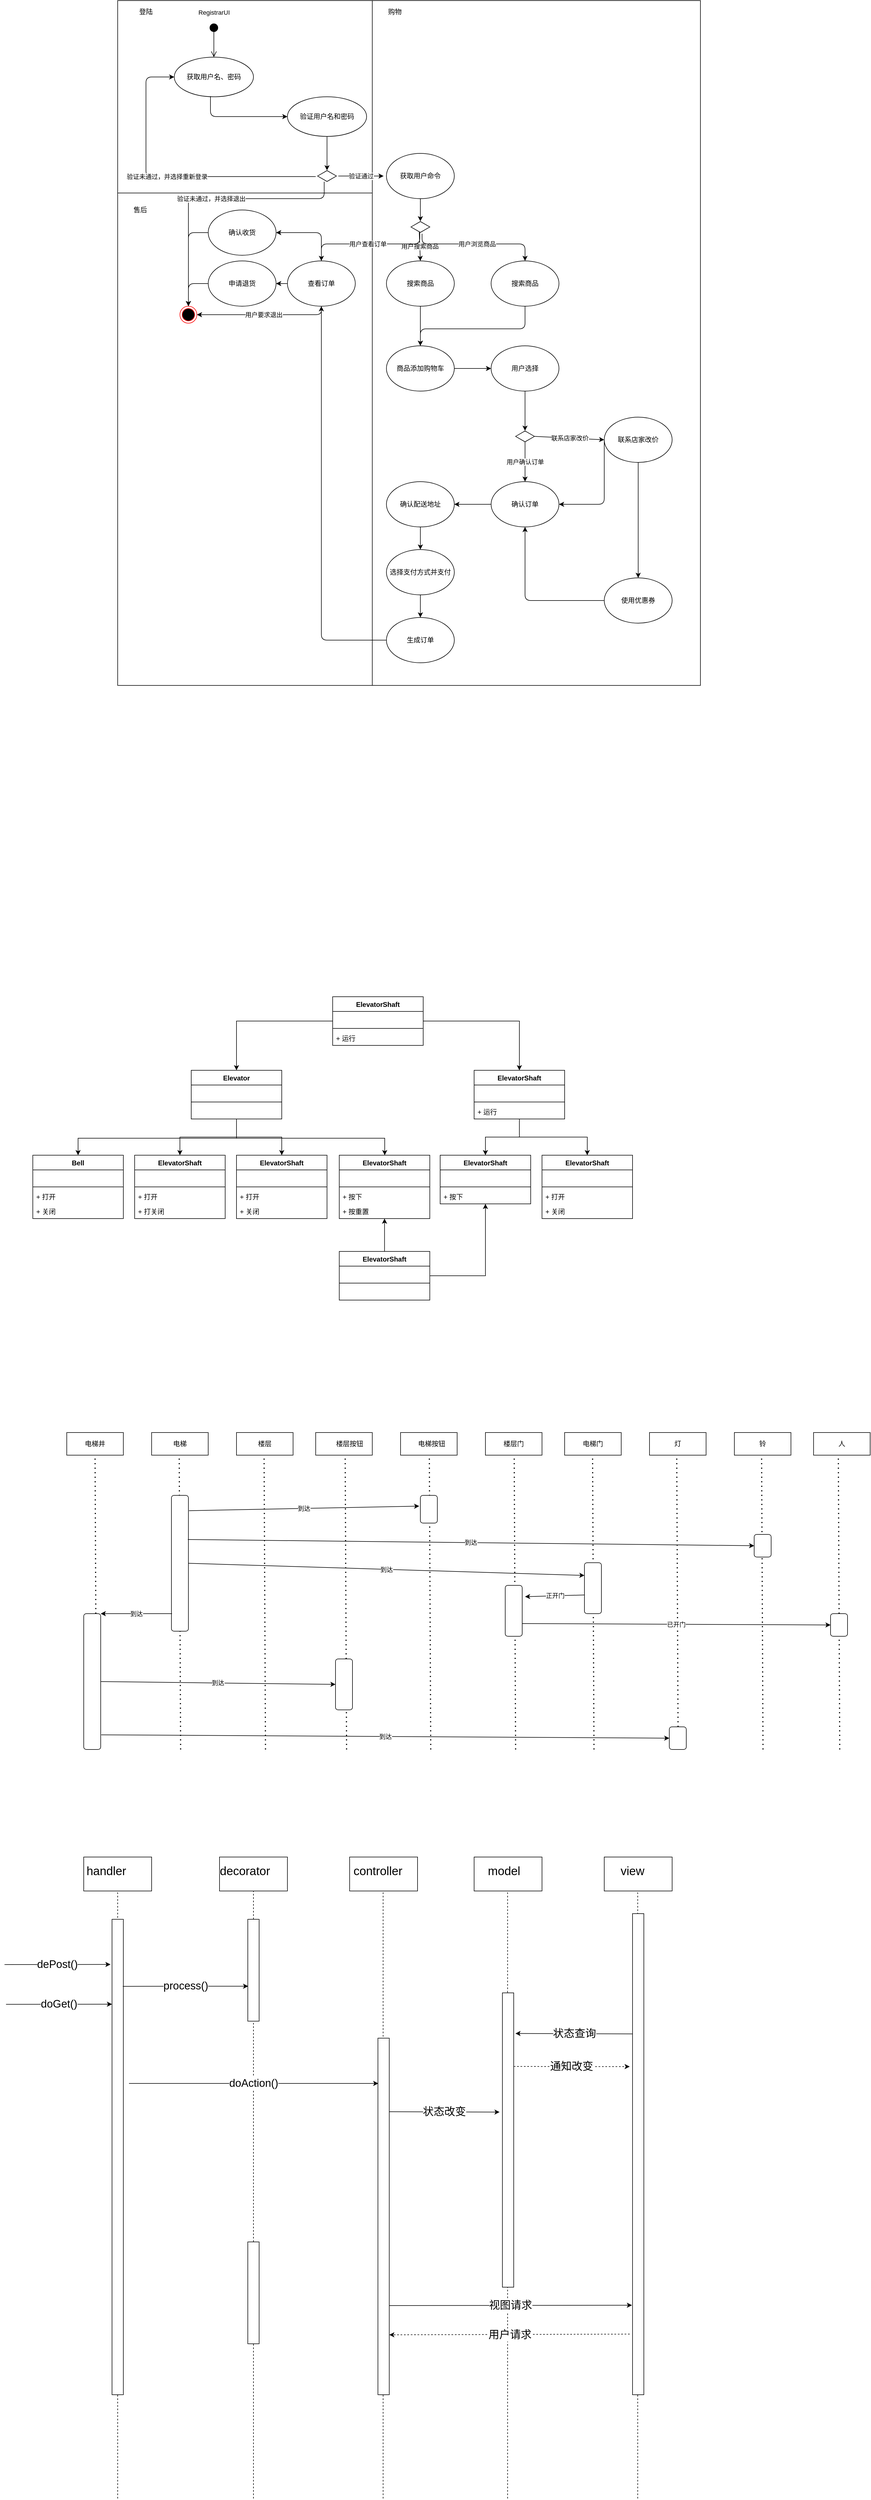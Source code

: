 <mxfile version="13.8.8" type="github">
  <diagram name="Page-1" id="e7e014a7-5840-1c2e-5031-d8a46d1fe8dd">
    <mxGraphModel dx="2779" dy="1032" grid="1" gridSize="10" guides="1" tooltips="1" connect="1" arrows="1" fold="1" page="1" pageScale="1" pageWidth="1169" pageHeight="826" background="#ffffff" math="0" shadow="0">
      <root>
        <mxCell id="0" />
        <mxCell id="1" parent="0" />
        <mxCell id="N0Qz3LaowdVhNc13xwjL-17" value="" style="endArrow=none;dashed=1;html=1;entryX=0.5;entryY=1;entryDx=0;entryDy=0;" edge="1" parent="1" source="N0Qz3LaowdVhNc13xwjL-23">
          <mxGeometry width="50" height="50" relative="1" as="geometry">
            <mxPoint x="290" y="4423.333" as="sourcePoint" />
            <mxPoint x="290" y="3350" as="targetPoint" />
          </mxGeometry>
        </mxCell>
        <mxCell id="N0Qz3LaowdVhNc13xwjL-18" value="" style="endArrow=none;dashed=1;html=1;entryX=0.5;entryY=1;entryDx=0;entryDy=0;" edge="1" parent="1">
          <mxGeometry width="50" height="50" relative="1" as="geometry">
            <mxPoint x="519.17" y="4423.333" as="sourcePoint" />
            <mxPoint x="519.17" y="3350" as="targetPoint" />
          </mxGeometry>
        </mxCell>
        <mxCell id="N0Qz3LaowdVhNc13xwjL-19" value="" style="endArrow=none;dashed=1;html=1;entryX=0.5;entryY=1;entryDx=0;entryDy=0;" edge="1" parent="1">
          <mxGeometry width="50" height="50" relative="1" as="geometry">
            <mxPoint x="739.17" y="4423.333" as="sourcePoint" />
            <mxPoint x="739.17" y="3350" as="targetPoint" />
          </mxGeometry>
        </mxCell>
        <mxCell id="N0Qz3LaowdVhNc13xwjL-20" value="" style="endArrow=none;dashed=1;html=1;entryX=0.5;entryY=1;entryDx=0;entryDy=0;" edge="1" parent="1">
          <mxGeometry width="50" height="50" relative="1" as="geometry">
            <mxPoint x="969.17" y="4423.333" as="sourcePoint" />
            <mxPoint x="969.17" y="3350" as="targetPoint" />
          </mxGeometry>
        </mxCell>
        <mxCell id="N0Qz3LaowdVhNc13xwjL-16" value="" style="endArrow=none;dashed=1;html=1;entryX=0.5;entryY=1;entryDx=0;entryDy=0;" edge="1" parent="1" target="N0Qz3LaowdVhNc13xwjL-1">
          <mxGeometry width="50" height="50" relative="1" as="geometry">
            <mxPoint x="50" y="4423.333" as="sourcePoint" />
            <mxPoint x="-60" y="3540" as="targetPoint" />
          </mxGeometry>
        </mxCell>
        <mxCell id="E5uMsi-fBIesrhfRpivS-108" value="" style="endArrow=none;dashed=1;html=1;dashPattern=1 3;strokeWidth=2;entryX=0.5;entryY=1;entryDx=0;entryDy=0;exitX=0.75;exitY=1;exitDx=0;exitDy=0;fontStyle=0" parent="1" edge="1">
          <mxGeometry width="50" height="50" relative="1" as="geometry">
            <mxPoint x="603.34" y="3100" as="sourcePoint" />
            <mxPoint x="600.84" y="2580" as="targetPoint" />
          </mxGeometry>
        </mxCell>
        <mxCell id="E5uMsi-fBIesrhfRpivS-109" value="" style="endArrow=none;dashed=1;html=1;dashPattern=1 3;strokeWidth=2;entryX=0.5;entryY=1;entryDx=0;entryDy=0;exitX=0.75;exitY=1;exitDx=0;exitDy=0;" parent="1" edge="1">
          <mxGeometry width="50" height="50" relative="1" as="geometry">
            <mxPoint x="454.59" y="3100" as="sourcePoint" />
            <mxPoint x="452.09" y="2580" as="targetPoint" />
          </mxGeometry>
        </mxCell>
        <mxCell id="E5uMsi-fBIesrhfRpivS-110" value="" style="endArrow=none;dashed=1;html=1;dashPattern=1 3;strokeWidth=2;entryX=0.5;entryY=1;entryDx=0;entryDy=0;exitX=0.75;exitY=1;exitDx=0;exitDy=0;fontStyle=0" parent="1" edge="1">
          <mxGeometry width="50" height="50" relative="1" as="geometry">
            <mxPoint x="753.34" y="3100" as="sourcePoint" />
            <mxPoint x="750.84" y="2580" as="targetPoint" />
          </mxGeometry>
        </mxCell>
        <mxCell id="E5uMsi-fBIesrhfRpivS-111" value="" style="endArrow=none;dashed=1;html=1;dashPattern=1 3;strokeWidth=2;entryX=0.5;entryY=1;entryDx=0;entryDy=0;exitX=0.75;exitY=1;exitDx=0;exitDy=0;fontStyle=0" parent="1" edge="1">
          <mxGeometry width="50" height="50" relative="1" as="geometry">
            <mxPoint x="1040.63" y="3100" as="sourcePoint" />
            <mxPoint x="1038.13" y="2580" as="targetPoint" />
          </mxGeometry>
        </mxCell>
        <mxCell id="E5uMsi-fBIesrhfRpivS-112" value="" style="endArrow=none;dashed=1;html=1;dashPattern=1 3;strokeWidth=2;entryX=0.5;entryY=1;entryDx=0;entryDy=0;exitX=0.75;exitY=1;exitDx=0;exitDy=0;" parent="1" edge="1">
          <mxGeometry width="50" height="50" relative="1" as="geometry">
            <mxPoint x="891.88" y="3100" as="sourcePoint" />
            <mxPoint x="889.38" y="2580" as="targetPoint" />
          </mxGeometry>
        </mxCell>
        <mxCell id="E5uMsi-fBIesrhfRpivS-113" value="" style="endArrow=none;dashed=1;html=1;dashPattern=1 3;strokeWidth=2;entryX=0.5;entryY=1;entryDx=0;entryDy=0;exitX=0.75;exitY=1;exitDx=0;exitDy=0;fontStyle=0" parent="1" edge="1">
          <mxGeometry width="50" height="50" relative="1" as="geometry">
            <mxPoint x="1190.63" y="3100" as="sourcePoint" />
            <mxPoint x="1188.13" y="2580" as="targetPoint" />
          </mxGeometry>
        </mxCell>
        <mxCell id="E5uMsi-fBIesrhfRpivS-114" value="" style="endArrow=none;dashed=1;html=1;dashPattern=1 3;strokeWidth=2;entryX=0.5;entryY=1;entryDx=0;entryDy=0;exitX=0.75;exitY=1;exitDx=0;exitDy=0;fontStyle=0" parent="1" edge="1">
          <mxGeometry width="50" height="50" relative="1" as="geometry">
            <mxPoint x="1326.25" y="3100" as="sourcePoint" />
            <mxPoint x="1323.75" y="2580" as="targetPoint" />
          </mxGeometry>
        </mxCell>
        <mxCell id="E5uMsi-fBIesrhfRpivS-106" value="" style="endArrow=none;dashed=1;html=1;dashPattern=1 3;strokeWidth=2;entryX=0.5;entryY=1;entryDx=0;entryDy=0;exitX=0.75;exitY=1;exitDx=0;exitDy=0;fontStyle=0" parent="1" edge="1">
          <mxGeometry width="50" height="50" relative="1" as="geometry">
            <mxPoint x="161.25" y="3100" as="sourcePoint" />
            <mxPoint x="158.75" y="2580" as="targetPoint" />
          </mxGeometry>
        </mxCell>
        <mxCell id="E5uMsi-fBIesrhfRpivS-105" value="" style="endArrow=none;dashed=1;html=1;dashPattern=1 3;strokeWidth=2;entryX=0.5;entryY=1;entryDx=0;entryDy=0;exitX=0.75;exitY=1;exitDx=0;exitDy=0;" parent="1" source="E5uMsi-fBIesrhfRpivS-94" target="E5uMsi-fBIesrhfRpivS-63" edge="1">
          <mxGeometry width="50" height="50" relative="1" as="geometry">
            <mxPoint x="5" y="3100" as="sourcePoint" />
            <mxPoint x="-40" y="2760" as="targetPoint" />
          </mxGeometry>
        </mxCell>
        <mxCell id="E5uMsi-fBIesrhfRpivS-3" value="" style="rounded=0;whiteSpace=wrap;html=1;fontStyle=1" parent="1" vertex="1">
          <mxGeometry x="50" y="350" width="450" height="870" as="geometry" />
        </mxCell>
        <mxCell id="E5uMsi-fBIesrhfRpivS-2" value="" style="rounded=0;whiteSpace=wrap;html=1;fontStyle=1" parent="1" vertex="1">
          <mxGeometry x="500" y="10" width="580" height="1210" as="geometry" />
        </mxCell>
        <mxCell id="E5uMsi-fBIesrhfRpivS-1" value="" style="rounded=0;whiteSpace=wrap;html=1;fontStyle=1" parent="1" vertex="1">
          <mxGeometry x="50" y="10" width="450" height="340" as="geometry" />
        </mxCell>
        <mxCell id="HGyzchCO2jw8irIRbuGs-41" value="RegistrarUI" style="html=1;verticalAlign=bottom;startArrow=circle;startFill=1;endArrow=open;startSize=6;endSize=8;entryX=0.5;entryY=0;entryDx=0;entryDy=0;" parent="1" target="HGyzchCO2jw8irIRbuGs-42" edge="1">
          <mxGeometry x="-1" y="-10" width="80" relative="1" as="geometry">
            <mxPoint x="220" y="50" as="sourcePoint" />
            <mxPoint x="220" y="130" as="targetPoint" />
            <mxPoint x="10" y="-10" as="offset" />
          </mxGeometry>
        </mxCell>
        <mxCell id="HGyzchCO2jw8irIRbuGs-42" value="获取用户名、密码" style="ellipse;whiteSpace=wrap;html=1;" parent="1" vertex="1">
          <mxGeometry x="150" y="110" width="140" height="70" as="geometry" />
        </mxCell>
        <mxCell id="HGyzchCO2jw8irIRbuGs-48" value="验证用户名和密码" style="ellipse;whiteSpace=wrap;html=1;" parent="1" vertex="1">
          <mxGeometry x="350" y="180" width="140" height="70" as="geometry" />
        </mxCell>
        <mxCell id="HGyzchCO2jw8irIRbuGs-49" value="" style="endArrow=classic;html=1;exitX=0.457;exitY=0.986;exitDx=0;exitDy=0;exitPerimeter=0;entryX=0;entryY=0.5;entryDx=0;entryDy=0;" parent="1" source="HGyzchCO2jw8irIRbuGs-42" target="HGyzchCO2jw8irIRbuGs-48" edge="1">
          <mxGeometry width="50" height="50" relative="1" as="geometry">
            <mxPoint x="240" y="250" as="sourcePoint" />
            <mxPoint x="290" y="200" as="targetPoint" />
            <Array as="points">
              <mxPoint x="214" y="215" />
            </Array>
          </mxGeometry>
        </mxCell>
        <mxCell id="HGyzchCO2jw8irIRbuGs-50" value="" style="html=1;whiteSpace=wrap;aspect=fixed;shape=isoRectangle;" parent="1" vertex="1">
          <mxGeometry x="403.33" y="310" width="33.33" height="20" as="geometry" />
        </mxCell>
        <mxCell id="HGyzchCO2jw8irIRbuGs-51" value="" style="endArrow=classic;html=1;exitX=0.5;exitY=1;exitDx=0;exitDy=0;entryX=0.5;entryY=0;entryDx=0;entryDy=0;entryPerimeter=0;" parent="1" source="HGyzchCO2jw8irIRbuGs-48" target="HGyzchCO2jw8irIRbuGs-50" edge="1">
          <mxGeometry width="50" height="50" relative="1" as="geometry">
            <mxPoint x="350" y="340" as="sourcePoint" />
            <mxPoint x="400" y="290" as="targetPoint" />
          </mxGeometry>
        </mxCell>
        <mxCell id="HGyzchCO2jw8irIRbuGs-52" value="验证未通过，并选择重新登录" style="endArrow=classic;html=1;entryX=0;entryY=0.5;entryDx=0;entryDy=0;" parent="1" target="HGyzchCO2jw8irIRbuGs-42" edge="1">
          <mxGeometry width="50" height="50" relative="1" as="geometry">
            <mxPoint x="400" y="321" as="sourcePoint" />
            <mxPoint x="300" y="300" as="targetPoint" />
            <Array as="points">
              <mxPoint x="100" y="321" />
              <mxPoint x="100" y="145" />
            </Array>
          </mxGeometry>
        </mxCell>
        <mxCell id="HGyzchCO2jw8irIRbuGs-53" value="" style="ellipse;html=1;shape=endState;fillColor=#000000;strokeColor=#ff0000;" parent="1" vertex="1">
          <mxGeometry x="160" y="550" width="30" height="30" as="geometry" />
        </mxCell>
        <mxCell id="HGyzchCO2jw8irIRbuGs-55" value="验证未通过，并选择退出" style="endArrow=classic;html=1;entryX=0.5;entryY=0;entryDx=0;entryDy=0;" parent="1" target="HGyzchCO2jw8irIRbuGs-53" edge="1">
          <mxGeometry width="50" height="50" relative="1" as="geometry">
            <mxPoint x="415" y="330" as="sourcePoint" />
            <mxPoint x="150" y="450" as="targetPoint" />
            <Array as="points">
              <mxPoint x="415" y="360" />
              <mxPoint x="175" y="360" />
            </Array>
          </mxGeometry>
        </mxCell>
        <mxCell id="HGyzchCO2jw8irIRbuGs-56" value="验证通过" style="endArrow=classic;html=1;" parent="1" edge="1">
          <mxGeometry width="50" height="50" relative="1" as="geometry">
            <mxPoint x="440" y="320" as="sourcePoint" />
            <mxPoint x="520" y="320" as="targetPoint" />
          </mxGeometry>
        </mxCell>
        <mxCell id="HGyzchCO2jw8irIRbuGs-57" value="获取用户命令" style="ellipse;whiteSpace=wrap;html=1;" parent="1" vertex="1">
          <mxGeometry x="525" y="280" width="120" height="80" as="geometry" />
        </mxCell>
        <mxCell id="HGyzchCO2jw8irIRbuGs-59" value="" style="endArrow=classic;html=1;exitX=0.5;exitY=1;exitDx=0;exitDy=0;" parent="1" source="HGyzchCO2jw8irIRbuGs-57" edge="1">
          <mxGeometry width="50" height="50" relative="1" as="geometry">
            <mxPoint x="580" y="450" as="sourcePoint" />
            <mxPoint x="585" y="400" as="targetPoint" />
          </mxGeometry>
        </mxCell>
        <mxCell id="HGyzchCO2jw8irIRbuGs-61" value="" style="html=1;whiteSpace=wrap;aspect=fixed;shape=isoRectangle;" parent="1" vertex="1">
          <mxGeometry x="568.34" y="400" width="33.33" height="20" as="geometry" />
        </mxCell>
        <mxCell id="HGyzchCO2jw8irIRbuGs-62" value="搜索商品" style="ellipse;whiteSpace=wrap;html=1;" parent="1" vertex="1">
          <mxGeometry x="710" y="470" width="120" height="80" as="geometry" />
        </mxCell>
        <mxCell id="HGyzchCO2jw8irIRbuGs-63" value="搜索商品" style="ellipse;whiteSpace=wrap;html=1;" parent="1" vertex="1">
          <mxGeometry x="525.01" y="470" width="120" height="80" as="geometry" />
        </mxCell>
        <mxCell id="HGyzchCO2jw8irIRbuGs-64" value="商品添加购物车" style="ellipse;whiteSpace=wrap;html=1;" parent="1" vertex="1">
          <mxGeometry x="525" y="620" width="120" height="80" as="geometry" />
        </mxCell>
        <mxCell id="HGyzchCO2jw8irIRbuGs-65" value="查看订单" style="ellipse;whiteSpace=wrap;html=1;" parent="1" vertex="1">
          <mxGeometry x="350" y="470" width="120" height="80" as="geometry" />
        </mxCell>
        <mxCell id="HGyzchCO2jw8irIRbuGs-66" value="用户要求退出" style="endArrow=classic;html=1;entryX=1;entryY=0.5;entryDx=0;entryDy=0;exitX=0.5;exitY=1;exitDx=0;exitDy=0;" parent="1" source="HGyzchCO2jw8irIRbuGs-65" target="HGyzchCO2jw8irIRbuGs-53" edge="1">
          <mxGeometry width="50" height="50" relative="1" as="geometry">
            <mxPoint x="260" y="620" as="sourcePoint" />
            <mxPoint x="310" y="570" as="targetPoint" />
            <Array as="points">
              <mxPoint x="410" y="565" />
            </Array>
          </mxGeometry>
        </mxCell>
        <mxCell id="HGyzchCO2jw8irIRbuGs-67" value="用户搜索商品" style="endArrow=classic;html=1;exitX=0.44;exitY=0.95;exitDx=0;exitDy=0;exitPerimeter=0;entryX=0.5;entryY=0;entryDx=0;entryDy=0;" parent="1" source="HGyzchCO2jw8irIRbuGs-61" target="HGyzchCO2jw8irIRbuGs-63" edge="1">
          <mxGeometry width="50" height="50" relative="1" as="geometry">
            <mxPoint x="500" y="420" as="sourcePoint" />
            <mxPoint x="583" y="430" as="targetPoint" />
          </mxGeometry>
        </mxCell>
        <mxCell id="HGyzchCO2jw8irIRbuGs-68" value="用户查看订单" style="endArrow=classic;html=1;entryX=0.5;entryY=0;entryDx=0;entryDy=0;exitX=0.47;exitY=1;exitDx=0;exitDy=0;exitPerimeter=0;" parent="1" source="HGyzchCO2jw8irIRbuGs-61" target="HGyzchCO2jw8irIRbuGs-65" edge="1">
          <mxGeometry width="50" height="50" relative="1" as="geometry">
            <mxPoint x="490" y="430" as="sourcePoint" />
            <mxPoint x="540" y="380" as="targetPoint" />
            <Array as="points">
              <mxPoint x="584" y="440" />
              <mxPoint x="410" y="440" />
            </Array>
          </mxGeometry>
        </mxCell>
        <mxCell id="HGyzchCO2jw8irIRbuGs-69" value="用户浏览商品" style="endArrow=classic;html=1;entryX=0.5;entryY=0;entryDx=0;entryDy=0;exitX=0.59;exitY=1.1;exitDx=0;exitDy=0;exitPerimeter=0;" parent="1" source="HGyzchCO2jw8irIRbuGs-61" target="HGyzchCO2jw8irIRbuGs-62" edge="1">
          <mxGeometry width="50" height="50" relative="1" as="geometry">
            <mxPoint x="580" y="420" as="sourcePoint" />
            <mxPoint x="760" y="390" as="targetPoint" />
            <Array as="points">
              <mxPoint x="588" y="440" />
              <mxPoint x="770" y="440" />
            </Array>
          </mxGeometry>
        </mxCell>
        <mxCell id="HGyzchCO2jw8irIRbuGs-70" value="" style="endArrow=classic;html=1;exitX=0.5;exitY=1;exitDx=0;exitDy=0;entryX=0.5;entryY=0;entryDx=0;entryDy=0;" parent="1" source="HGyzchCO2jw8irIRbuGs-63" target="HGyzchCO2jw8irIRbuGs-64" edge="1">
          <mxGeometry width="50" height="50" relative="1" as="geometry">
            <mxPoint x="560" y="610" as="sourcePoint" />
            <mxPoint x="610" y="560" as="targetPoint" />
          </mxGeometry>
        </mxCell>
        <mxCell id="HGyzchCO2jw8irIRbuGs-71" value="" style="endArrow=classic;html=1;exitX=0.5;exitY=1;exitDx=0;exitDy=0;entryX=0.5;entryY=0;entryDx=0;entryDy=0;" parent="1" source="HGyzchCO2jw8irIRbuGs-62" target="HGyzchCO2jw8irIRbuGs-64" edge="1">
          <mxGeometry width="50" height="50" relative="1" as="geometry">
            <mxPoint x="720" y="650" as="sourcePoint" />
            <mxPoint x="770" y="600" as="targetPoint" />
            <Array as="points">
              <mxPoint x="770" y="590" />
              <mxPoint x="585" y="590" />
            </Array>
          </mxGeometry>
        </mxCell>
        <mxCell id="HGyzchCO2jw8irIRbuGs-72" value="确认订单" style="ellipse;whiteSpace=wrap;html=1;" parent="1" vertex="1">
          <mxGeometry x="710.01" y="860" width="120" height="80" as="geometry" />
        </mxCell>
        <mxCell id="HGyzchCO2jw8irIRbuGs-73" value="选择支付方式并支付" style="ellipse;whiteSpace=wrap;html=1;" parent="1" vertex="1">
          <mxGeometry x="525.01" y="980" width="120" height="80" as="geometry" />
        </mxCell>
        <mxCell id="HGyzchCO2jw8irIRbuGs-74" value="生成订单" style="ellipse;whiteSpace=wrap;html=1;" parent="1" vertex="1">
          <mxGeometry x="525.01" y="1100" width="120" height="80" as="geometry" />
        </mxCell>
        <mxCell id="HGyzchCO2jw8irIRbuGs-75" value="" style="endArrow=classic;html=1;exitX=0.5;exitY=1;exitDx=0;exitDy=0;" parent="1" source="HGyzchCO2jw8irIRbuGs-81" target="HGyzchCO2jw8irIRbuGs-83" edge="1">
          <mxGeometry width="50" height="50" relative="1" as="geometry">
            <mxPoint x="390" y="720" as="sourcePoint" />
            <mxPoint x="585" y="738" as="targetPoint" />
          </mxGeometry>
        </mxCell>
        <mxCell id="HGyzchCO2jw8irIRbuGs-76" value="" style="endArrow=classic;html=1;exitX=0;exitY=0.5;exitDx=0;exitDy=0;entryX=1;entryY=0.5;entryDx=0;entryDy=0;" parent="1" source="HGyzchCO2jw8irIRbuGs-72" target="HGyzchCO2jw8irIRbuGs-79" edge="1">
          <mxGeometry width="50" height="50" relative="1" as="geometry">
            <mxPoint x="595" y="710" as="sourcePoint" />
            <mxPoint x="620" y="890" as="targetPoint" />
          </mxGeometry>
        </mxCell>
        <mxCell id="HGyzchCO2jw8irIRbuGs-77" value="" style="endArrow=classic;html=1;exitX=0.5;exitY=1;exitDx=0;exitDy=0;entryX=0.5;entryY=0;entryDx=0;entryDy=0;" parent="1" source="HGyzchCO2jw8irIRbuGs-73" target="HGyzchCO2jw8irIRbuGs-74" edge="1">
          <mxGeometry width="50" height="50" relative="1" as="geometry">
            <mxPoint x="905" y="1100" as="sourcePoint" />
            <mxPoint x="905.01" y="1130" as="targetPoint" />
          </mxGeometry>
        </mxCell>
        <mxCell id="HGyzchCO2jw8irIRbuGs-78" value="" style="endArrow=classic;html=1;exitX=0;exitY=0.5;exitDx=0;exitDy=0;entryX=0.5;entryY=1;entryDx=0;entryDy=0;" parent="1" source="HGyzchCO2jw8irIRbuGs-74" target="HGyzchCO2jw8irIRbuGs-65" edge="1">
          <mxGeometry width="50" height="50" relative="1" as="geometry">
            <mxPoint x="390" y="740" as="sourcePoint" />
            <mxPoint x="440" y="690" as="targetPoint" />
            <Array as="points">
              <mxPoint x="410" y="1140" />
              <mxPoint x="410" y="770" />
              <mxPoint x="410" y="670" />
            </Array>
          </mxGeometry>
        </mxCell>
        <mxCell id="HGyzchCO2jw8irIRbuGs-79" value="确认配送地址" style="ellipse;whiteSpace=wrap;html=1;" parent="1" vertex="1">
          <mxGeometry x="525.01" y="860" width="120" height="80" as="geometry" />
        </mxCell>
        <mxCell id="HGyzchCO2jw8irIRbuGs-80" value="" style="endArrow=classic;html=1;entryX=0.5;entryY=0;entryDx=0;entryDy=0;exitX=0.5;exitY=1;exitDx=0;exitDy=0;" parent="1" source="HGyzchCO2jw8irIRbuGs-79" target="HGyzchCO2jw8irIRbuGs-73" edge="1">
          <mxGeometry width="50" height="50" relative="1" as="geometry">
            <mxPoint x="485.01" y="870" as="sourcePoint" />
            <mxPoint x="535.01" y="820" as="targetPoint" />
          </mxGeometry>
        </mxCell>
        <mxCell id="HGyzchCO2jw8irIRbuGs-81" value="用户选择" style="ellipse;whiteSpace=wrap;html=1;" parent="1" vertex="1">
          <mxGeometry x="710" y="620" width="120" height="80" as="geometry" />
        </mxCell>
        <mxCell id="HGyzchCO2jw8irIRbuGs-83" value="" style="html=1;whiteSpace=wrap;aspect=fixed;shape=isoRectangle;" parent="1" vertex="1">
          <mxGeometry x="753.34" y="770" width="33.33" height="20" as="geometry" />
        </mxCell>
        <mxCell id="HGyzchCO2jw8irIRbuGs-84" value="" style="endArrow=classic;html=1;exitX=1;exitY=0.5;exitDx=0;exitDy=0;entryX=0;entryY=0.5;entryDx=0;entryDy=0;" parent="1" source="HGyzchCO2jw8irIRbuGs-64" target="HGyzchCO2jw8irIRbuGs-81" edge="1">
          <mxGeometry width="50" height="50" relative="1" as="geometry">
            <mxPoint x="535" y="790" as="sourcePoint" />
            <mxPoint x="500" y="790" as="targetPoint" />
          </mxGeometry>
        </mxCell>
        <mxCell id="HGyzchCO2jw8irIRbuGs-85" value="用户确认订单" style="endArrow=classic;html=1;entryX=0.5;entryY=0;entryDx=0;entryDy=0;" parent="1" source="HGyzchCO2jw8irIRbuGs-83" target="HGyzchCO2jw8irIRbuGs-72" edge="1">
          <mxGeometry width="50" height="50" relative="1" as="geometry">
            <mxPoint x="545" y="800" as="sourcePoint" />
            <mxPoint x="510" y="800" as="targetPoint" />
          </mxGeometry>
        </mxCell>
        <mxCell id="HGyzchCO2jw8irIRbuGs-86" value="联系店家改价" style="ellipse;whiteSpace=wrap;html=1;" parent="1" vertex="1">
          <mxGeometry x="910" y="746" width="120" height="80" as="geometry" />
        </mxCell>
        <mxCell id="HGyzchCO2jw8irIRbuGs-87" value="联系店家改价" style="endArrow=classic;html=1;entryX=0;entryY=0.5;entryDx=0;entryDy=0;exitX=1.014;exitY=0.5;exitDx=0;exitDy=0;exitPerimeter=0;" parent="1" source="HGyzchCO2jw8irIRbuGs-83" target="HGyzchCO2jw8irIRbuGs-86" edge="1">
          <mxGeometry width="50" height="50" relative="1" as="geometry">
            <mxPoint x="770" y="791" as="sourcePoint" />
            <mxPoint x="810" y="820" as="targetPoint" />
          </mxGeometry>
        </mxCell>
        <mxCell id="HGyzchCO2jw8irIRbuGs-88" value="" style="endArrow=classic;html=1;exitX=0;exitY=0.5;exitDx=0;exitDy=0;entryX=1;entryY=0.5;entryDx=0;entryDy=0;" parent="1" source="HGyzchCO2jw8irIRbuGs-86" target="HGyzchCO2jw8irIRbuGs-72" edge="1">
          <mxGeometry width="50" height="50" relative="1" as="geometry">
            <mxPoint x="530" y="940" as="sourcePoint" />
            <mxPoint x="580" y="890" as="targetPoint" />
            <Array as="points">
              <mxPoint x="910" y="900" />
            </Array>
          </mxGeometry>
        </mxCell>
        <mxCell id="HGyzchCO2jw8irIRbuGs-89" value="使用优惠券" style="ellipse;whiteSpace=wrap;html=1;" parent="1" vertex="1">
          <mxGeometry x="910" y="1030" width="120" height="80" as="geometry" />
        </mxCell>
        <mxCell id="HGyzchCO2jw8irIRbuGs-91" value="" style="endArrow=classic;html=1;exitX=0.5;exitY=1;exitDx=0;exitDy=0;entryX=0.5;entryY=0;entryDx=0;entryDy=0;" parent="1" source="HGyzchCO2jw8irIRbuGs-86" target="HGyzchCO2jw8irIRbuGs-89" edge="1">
          <mxGeometry width="50" height="50" relative="1" as="geometry">
            <mxPoint x="790" y="1030" as="sourcePoint" />
            <mxPoint x="840" y="980" as="targetPoint" />
            <Array as="points" />
          </mxGeometry>
        </mxCell>
        <mxCell id="HGyzchCO2jw8irIRbuGs-92" value="" style="endArrow=classic;html=1;entryX=0.5;entryY=1;entryDx=0;entryDy=0;exitX=0;exitY=0.5;exitDx=0;exitDy=0;" parent="1" source="HGyzchCO2jw8irIRbuGs-89" target="HGyzchCO2jw8irIRbuGs-72" edge="1">
          <mxGeometry width="50" height="50" relative="1" as="geometry">
            <mxPoint x="440" y="960" as="sourcePoint" />
            <mxPoint x="490" y="910" as="targetPoint" />
            <Array as="points">
              <mxPoint x="770" y="1070" />
            </Array>
          </mxGeometry>
        </mxCell>
        <mxCell id="HGyzchCO2jw8irIRbuGs-93" value="确认收货" style="ellipse;whiteSpace=wrap;html=1;" parent="1" vertex="1">
          <mxGeometry x="210" y="380" width="120" height="80" as="geometry" />
        </mxCell>
        <mxCell id="HGyzchCO2jw8irIRbuGs-94" value="申请退货" style="ellipse;whiteSpace=wrap;html=1;" parent="1" vertex="1">
          <mxGeometry x="210" y="470" width="120" height="80" as="geometry" />
        </mxCell>
        <mxCell id="HGyzchCO2jw8irIRbuGs-95" value="" style="endArrow=classic;html=1;entryX=1;entryY=0.5;entryDx=0;entryDy=0;exitX=0;exitY=0.5;exitDx=0;exitDy=0;" parent="1" source="HGyzchCO2jw8irIRbuGs-65" target="HGyzchCO2jw8irIRbuGs-94" edge="1">
          <mxGeometry width="50" height="50" relative="1" as="geometry">
            <mxPoint x="340" y="540" as="sourcePoint" />
            <mxPoint x="390" y="490" as="targetPoint" />
          </mxGeometry>
        </mxCell>
        <mxCell id="HGyzchCO2jw8irIRbuGs-96" value="" style="endArrow=classic;html=1;entryX=1;entryY=0.5;entryDx=0;entryDy=0;" parent="1" target="HGyzchCO2jw8irIRbuGs-93" edge="1">
          <mxGeometry width="50" height="50" relative="1" as="geometry">
            <mxPoint x="410" y="470" as="sourcePoint" />
            <mxPoint x="430" y="400" as="targetPoint" />
            <Array as="points">
              <mxPoint x="410" y="420" />
            </Array>
          </mxGeometry>
        </mxCell>
        <mxCell id="HGyzchCO2jw8irIRbuGs-97" value="" style="endArrow=classic;html=1;entryX=0.5;entryY=0;entryDx=0;entryDy=0;exitX=0;exitY=0.5;exitDx=0;exitDy=0;" parent="1" source="HGyzchCO2jw8irIRbuGs-94" target="HGyzchCO2jw8irIRbuGs-53" edge="1">
          <mxGeometry width="50" height="50" relative="1" as="geometry">
            <mxPoint x="80" y="510" as="sourcePoint" />
            <mxPoint x="130" y="460" as="targetPoint" />
            <Array as="points">
              <mxPoint x="175" y="510" />
            </Array>
          </mxGeometry>
        </mxCell>
        <mxCell id="HGyzchCO2jw8irIRbuGs-98" value="" style="endArrow=classic;html=1;entryX=0.5;entryY=0;entryDx=0;entryDy=0;exitX=0;exitY=0.5;exitDx=0;exitDy=0;" parent="1" source="HGyzchCO2jw8irIRbuGs-93" target="HGyzchCO2jw8irIRbuGs-53" edge="1">
          <mxGeometry width="50" height="50" relative="1" as="geometry">
            <mxPoint x="90" y="530" as="sourcePoint" />
            <mxPoint x="140" y="480" as="targetPoint" />
            <Array as="points">
              <mxPoint x="175" y="420" />
            </Array>
          </mxGeometry>
        </mxCell>
        <mxCell id="E5uMsi-fBIesrhfRpivS-4" value="登陆" style="text;html=1;strokeColor=none;fillColor=none;align=center;verticalAlign=middle;whiteSpace=wrap;rounded=0;" parent="1" vertex="1">
          <mxGeometry x="80" y="20" width="40" height="20" as="geometry" />
        </mxCell>
        <mxCell id="E5uMsi-fBIesrhfRpivS-5" value="购物" style="text;html=1;strokeColor=none;fillColor=none;align=center;verticalAlign=middle;whiteSpace=wrap;rounded=0;" parent="1" vertex="1">
          <mxGeometry x="520" y="20" width="40" height="20" as="geometry" />
        </mxCell>
        <mxCell id="E5uMsi-fBIesrhfRpivS-6" value="售后" style="text;html=1;strokeColor=none;fillColor=none;align=center;verticalAlign=middle;whiteSpace=wrap;rounded=0;" parent="1" vertex="1">
          <mxGeometry x="70" y="370" width="40" height="20" as="geometry" />
        </mxCell>
        <mxCell id="E5uMsi-fBIesrhfRpivS-58" style="edgeStyle=orthogonalEdgeStyle;rounded=0;orthogonalLoop=1;jettySize=auto;html=1;entryX=0.5;entryY=0;entryDx=0;entryDy=0;" parent="1" source="E5uMsi-fBIesrhfRpivS-7" target="E5uMsi-fBIesrhfRpivS-11" edge="1">
          <mxGeometry relative="1" as="geometry" />
        </mxCell>
        <mxCell id="E5uMsi-fBIesrhfRpivS-59" style="edgeStyle=orthogonalEdgeStyle;rounded=0;orthogonalLoop=1;jettySize=auto;html=1;entryX=0.5;entryY=0;entryDx=0;entryDy=0;" parent="1" source="E5uMsi-fBIesrhfRpivS-7" target="E5uMsi-fBIesrhfRpivS-15" edge="1">
          <mxGeometry relative="1" as="geometry" />
        </mxCell>
        <mxCell id="E5uMsi-fBIesrhfRpivS-7" value="ElevatorShaft" style="swimlane;fontStyle=1;align=center;verticalAlign=top;childLayout=stackLayout;horizontal=1;startSize=26;horizontalStack=0;resizeParent=1;resizeParentMax=0;resizeLast=0;collapsible=1;marginBottom=0;" parent="1" vertex="1">
          <mxGeometry x="430" y="1770" width="160" height="86" as="geometry" />
        </mxCell>
        <mxCell id="E5uMsi-fBIesrhfRpivS-8" value=" " style="text;strokeColor=none;fillColor=none;align=left;verticalAlign=top;spacingLeft=4;spacingRight=4;overflow=hidden;rotatable=0;points=[[0,0.5],[1,0.5]];portConstraint=eastwest;" parent="E5uMsi-fBIesrhfRpivS-7" vertex="1">
          <mxGeometry y="26" width="160" height="26" as="geometry" />
        </mxCell>
        <mxCell id="E5uMsi-fBIesrhfRpivS-9" value="" style="line;strokeWidth=1;fillColor=none;align=left;verticalAlign=middle;spacingTop=-1;spacingLeft=3;spacingRight=3;rotatable=0;labelPosition=right;points=[];portConstraint=eastwest;" parent="E5uMsi-fBIesrhfRpivS-7" vertex="1">
          <mxGeometry y="52" width="160" height="8" as="geometry" />
        </mxCell>
        <mxCell id="E5uMsi-fBIesrhfRpivS-10" value="+ 运行" style="text;strokeColor=none;fillColor=none;align=left;verticalAlign=top;spacingLeft=4;spacingRight=4;overflow=hidden;rotatable=0;points=[[0,0.5],[1,0.5]];portConstraint=eastwest;" parent="E5uMsi-fBIesrhfRpivS-7" vertex="1">
          <mxGeometry y="60" width="160" height="26" as="geometry" />
        </mxCell>
        <mxCell id="E5uMsi-fBIesrhfRpivS-54" style="edgeStyle=orthogonalEdgeStyle;rounded=0;orthogonalLoop=1;jettySize=auto;html=1;entryX=0.5;entryY=0;entryDx=0;entryDy=0;" parent="1" source="E5uMsi-fBIesrhfRpivS-11" target="E5uMsi-fBIesrhfRpivS-23" edge="1">
          <mxGeometry relative="1" as="geometry" />
        </mxCell>
        <mxCell id="E5uMsi-fBIesrhfRpivS-55" style="edgeStyle=orthogonalEdgeStyle;rounded=0;orthogonalLoop=1;jettySize=auto;html=1;entryX=0.5;entryY=0;entryDx=0;entryDy=0;" parent="1" source="E5uMsi-fBIesrhfRpivS-11" target="E5uMsi-fBIesrhfRpivS-27" edge="1">
          <mxGeometry relative="1" as="geometry" />
        </mxCell>
        <mxCell id="E5uMsi-fBIesrhfRpivS-56" style="edgeStyle=orthogonalEdgeStyle;rounded=0;orthogonalLoop=1;jettySize=auto;html=1;" parent="1" source="E5uMsi-fBIesrhfRpivS-11" target="E5uMsi-fBIesrhfRpivS-31" edge="1">
          <mxGeometry relative="1" as="geometry">
            <Array as="points">
              <mxPoint x="260" y="2020" />
              <mxPoint x="522" y="2020" />
            </Array>
          </mxGeometry>
        </mxCell>
        <mxCell id="E5uMsi-fBIesrhfRpivS-57" style="edgeStyle=orthogonalEdgeStyle;rounded=0;orthogonalLoop=1;jettySize=auto;html=1;entryX=0.5;entryY=0;entryDx=0;entryDy=0;" parent="1" source="E5uMsi-fBIesrhfRpivS-11" target="E5uMsi-fBIesrhfRpivS-19" edge="1">
          <mxGeometry relative="1" as="geometry">
            <Array as="points">
              <mxPoint x="260" y="2020" />
              <mxPoint x="-20" y="2020" />
            </Array>
          </mxGeometry>
        </mxCell>
        <mxCell id="E5uMsi-fBIesrhfRpivS-11" value="Elevator" style="swimlane;fontStyle=1;align=center;verticalAlign=top;childLayout=stackLayout;horizontal=1;startSize=26;horizontalStack=0;resizeParent=1;resizeParentMax=0;resizeLast=0;collapsible=1;marginBottom=0;" parent="1" vertex="1">
          <mxGeometry x="180" y="1900" width="160" height="86" as="geometry" />
        </mxCell>
        <mxCell id="E5uMsi-fBIesrhfRpivS-12" value=" " style="text;strokeColor=none;fillColor=none;align=left;verticalAlign=top;spacingLeft=4;spacingRight=4;overflow=hidden;rotatable=0;points=[[0,0.5],[1,0.5]];portConstraint=eastwest;" parent="E5uMsi-fBIesrhfRpivS-11" vertex="1">
          <mxGeometry y="26" width="160" height="26" as="geometry" />
        </mxCell>
        <mxCell id="E5uMsi-fBIesrhfRpivS-13" value="" style="line;strokeWidth=1;fillColor=none;align=left;verticalAlign=middle;spacingTop=-1;spacingLeft=3;spacingRight=3;rotatable=0;labelPosition=right;points=[];portConstraint=eastwest;" parent="E5uMsi-fBIesrhfRpivS-11" vertex="1">
          <mxGeometry y="52" width="160" height="8" as="geometry" />
        </mxCell>
        <mxCell id="E5uMsi-fBIesrhfRpivS-14" value=" " style="text;strokeColor=none;fillColor=none;align=left;verticalAlign=top;spacingLeft=4;spacingRight=4;overflow=hidden;rotatable=0;points=[[0,0.5],[1,0.5]];portConstraint=eastwest;" parent="E5uMsi-fBIesrhfRpivS-11" vertex="1">
          <mxGeometry y="60" width="160" height="26" as="geometry" />
        </mxCell>
        <mxCell id="E5uMsi-fBIesrhfRpivS-52" style="edgeStyle=orthogonalEdgeStyle;rounded=0;orthogonalLoop=1;jettySize=auto;html=1;entryX=0.5;entryY=0;entryDx=0;entryDy=0;" parent="1" source="E5uMsi-fBIesrhfRpivS-15" target="E5uMsi-fBIesrhfRpivS-35" edge="1">
          <mxGeometry relative="1" as="geometry" />
        </mxCell>
        <mxCell id="E5uMsi-fBIesrhfRpivS-15" value="ElevatorShaft" style="swimlane;fontStyle=1;align=center;verticalAlign=top;childLayout=stackLayout;horizontal=1;startSize=26;horizontalStack=0;resizeParent=1;resizeParentMax=0;resizeLast=0;collapsible=1;marginBottom=0;" parent="1" vertex="1">
          <mxGeometry x="680" y="1900" width="160" height="86" as="geometry" />
        </mxCell>
        <mxCell id="E5uMsi-fBIesrhfRpivS-16" value=" " style="text;strokeColor=none;fillColor=none;align=left;verticalAlign=top;spacingLeft=4;spacingRight=4;overflow=hidden;rotatable=0;points=[[0,0.5],[1,0.5]];portConstraint=eastwest;" parent="E5uMsi-fBIesrhfRpivS-15" vertex="1">
          <mxGeometry y="26" width="160" height="26" as="geometry" />
        </mxCell>
        <mxCell id="E5uMsi-fBIesrhfRpivS-17" value="" style="line;strokeWidth=1;fillColor=none;align=left;verticalAlign=middle;spacingTop=-1;spacingLeft=3;spacingRight=3;rotatable=0;labelPosition=right;points=[];portConstraint=eastwest;" parent="E5uMsi-fBIesrhfRpivS-15" vertex="1">
          <mxGeometry y="52" width="160" height="8" as="geometry" />
        </mxCell>
        <mxCell id="E5uMsi-fBIesrhfRpivS-18" value="+ 运行" style="text;strokeColor=none;fillColor=none;align=left;verticalAlign=top;spacingLeft=4;spacingRight=4;overflow=hidden;rotatable=0;points=[[0,0.5],[1,0.5]];portConstraint=eastwest;" parent="E5uMsi-fBIesrhfRpivS-15" vertex="1">
          <mxGeometry y="60" width="160" height="26" as="geometry" />
        </mxCell>
        <mxCell id="E5uMsi-fBIesrhfRpivS-19" value="Bell" style="swimlane;fontStyle=1;align=center;verticalAlign=top;childLayout=stackLayout;horizontal=1;startSize=26;horizontalStack=0;resizeParent=1;resizeParentMax=0;resizeLast=0;collapsible=1;marginBottom=0;" parent="1" vertex="1">
          <mxGeometry x="-100" y="2050" width="160" height="112" as="geometry" />
        </mxCell>
        <mxCell id="E5uMsi-fBIesrhfRpivS-20" value=" " style="text;strokeColor=none;fillColor=none;align=left;verticalAlign=top;spacingLeft=4;spacingRight=4;overflow=hidden;rotatable=0;points=[[0,0.5],[1,0.5]];portConstraint=eastwest;" parent="E5uMsi-fBIesrhfRpivS-19" vertex="1">
          <mxGeometry y="26" width="160" height="26" as="geometry" />
        </mxCell>
        <mxCell id="E5uMsi-fBIesrhfRpivS-21" value="" style="line;strokeWidth=1;fillColor=none;align=left;verticalAlign=middle;spacingTop=-1;spacingLeft=3;spacingRight=3;rotatable=0;labelPosition=right;points=[];portConstraint=eastwest;" parent="E5uMsi-fBIesrhfRpivS-19" vertex="1">
          <mxGeometry y="52" width="160" height="8" as="geometry" />
        </mxCell>
        <mxCell id="E5uMsi-fBIesrhfRpivS-22" value="+ 打开" style="text;strokeColor=none;fillColor=none;align=left;verticalAlign=top;spacingLeft=4;spacingRight=4;overflow=hidden;rotatable=0;points=[[0,0.5],[1,0.5]];portConstraint=eastwest;fontStyle=0" parent="E5uMsi-fBIesrhfRpivS-19" vertex="1">
          <mxGeometry y="60" width="160" height="26" as="geometry" />
        </mxCell>
        <mxCell id="E5uMsi-fBIesrhfRpivS-47" value="+ 关闭" style="text;strokeColor=none;fillColor=none;align=left;verticalAlign=top;spacingLeft=4;spacingRight=4;overflow=hidden;rotatable=0;points=[[0,0.5],[1,0.5]];portConstraint=eastwest;fontStyle=0" parent="E5uMsi-fBIesrhfRpivS-19" vertex="1">
          <mxGeometry y="86" width="160" height="26" as="geometry" />
        </mxCell>
        <mxCell id="E5uMsi-fBIesrhfRpivS-23" value="ElevatorShaft" style="swimlane;fontStyle=1;align=center;verticalAlign=top;childLayout=stackLayout;horizontal=1;startSize=26;horizontalStack=0;resizeParent=1;resizeParentMax=0;resizeLast=0;collapsible=1;marginBottom=0;" parent="1" vertex="1">
          <mxGeometry x="80" y="2050" width="160" height="112" as="geometry" />
        </mxCell>
        <mxCell id="E5uMsi-fBIesrhfRpivS-24" value=" " style="text;strokeColor=none;fillColor=none;align=left;verticalAlign=top;spacingLeft=4;spacingRight=4;overflow=hidden;rotatable=0;points=[[0,0.5],[1,0.5]];portConstraint=eastwest;" parent="E5uMsi-fBIesrhfRpivS-23" vertex="1">
          <mxGeometry y="26" width="160" height="26" as="geometry" />
        </mxCell>
        <mxCell id="E5uMsi-fBIesrhfRpivS-25" value="" style="line;strokeWidth=1;fillColor=none;align=left;verticalAlign=middle;spacingTop=-1;spacingLeft=3;spacingRight=3;rotatable=0;labelPosition=right;points=[];portConstraint=eastwest;" parent="E5uMsi-fBIesrhfRpivS-23" vertex="1">
          <mxGeometry y="52" width="160" height="8" as="geometry" />
        </mxCell>
        <mxCell id="E5uMsi-fBIesrhfRpivS-26" value="+ 打开&#xa;" style="text;strokeColor=none;fillColor=none;align=left;verticalAlign=top;spacingLeft=4;spacingRight=4;overflow=hidden;rotatable=0;points=[[0,0.5],[1,0.5]];portConstraint=eastwest;" parent="E5uMsi-fBIesrhfRpivS-23" vertex="1">
          <mxGeometry y="60" width="160" height="26" as="geometry" />
        </mxCell>
        <mxCell id="E5uMsi-fBIesrhfRpivS-48" value="+ 打关闭" style="text;strokeColor=none;fillColor=none;align=left;verticalAlign=top;spacingLeft=4;spacingRight=4;overflow=hidden;rotatable=0;points=[[0,0.5],[1,0.5]];portConstraint=eastwest;" parent="E5uMsi-fBIesrhfRpivS-23" vertex="1">
          <mxGeometry y="86" width="160" height="26" as="geometry" />
        </mxCell>
        <mxCell id="E5uMsi-fBIesrhfRpivS-27" value="ElevatorShaft" style="swimlane;fontStyle=1;align=center;verticalAlign=top;childLayout=stackLayout;horizontal=1;startSize=26;horizontalStack=0;resizeParent=1;resizeParentMax=0;resizeLast=0;collapsible=1;marginBottom=0;" parent="1" vertex="1">
          <mxGeometry x="260" y="2050" width="160" height="112" as="geometry" />
        </mxCell>
        <mxCell id="E5uMsi-fBIesrhfRpivS-28" value=" " style="text;strokeColor=none;fillColor=none;align=left;verticalAlign=top;spacingLeft=4;spacingRight=4;overflow=hidden;rotatable=0;points=[[0,0.5],[1,0.5]];portConstraint=eastwest;" parent="E5uMsi-fBIesrhfRpivS-27" vertex="1">
          <mxGeometry y="26" width="160" height="26" as="geometry" />
        </mxCell>
        <mxCell id="E5uMsi-fBIesrhfRpivS-29" value="" style="line;strokeWidth=1;fillColor=none;align=left;verticalAlign=middle;spacingTop=-1;spacingLeft=3;spacingRight=3;rotatable=0;labelPosition=right;points=[];portConstraint=eastwest;" parent="E5uMsi-fBIesrhfRpivS-27" vertex="1">
          <mxGeometry y="52" width="160" height="8" as="geometry" />
        </mxCell>
        <mxCell id="E5uMsi-fBIesrhfRpivS-30" value="+ 打开" style="text;strokeColor=none;fillColor=none;align=left;verticalAlign=top;spacingLeft=4;spacingRight=4;overflow=hidden;rotatable=0;points=[[0,0.5],[1,0.5]];portConstraint=eastwest;" parent="E5uMsi-fBIesrhfRpivS-27" vertex="1">
          <mxGeometry y="60" width="160" height="26" as="geometry" />
        </mxCell>
        <mxCell id="E5uMsi-fBIesrhfRpivS-49" value="+ 关闭" style="text;strokeColor=none;fillColor=none;align=left;verticalAlign=top;spacingLeft=4;spacingRight=4;overflow=hidden;rotatable=0;points=[[0,0.5],[1,0.5]];portConstraint=eastwest;" parent="E5uMsi-fBIesrhfRpivS-27" vertex="1">
          <mxGeometry y="86" width="160" height="26" as="geometry" />
        </mxCell>
        <mxCell id="E5uMsi-fBIesrhfRpivS-31" value="ElevatorShaft" style="swimlane;fontStyle=1;align=center;verticalAlign=top;childLayout=stackLayout;horizontal=1;startSize=26;horizontalStack=0;resizeParent=1;resizeParentMax=0;resizeLast=0;collapsible=1;marginBottom=0;" parent="1" vertex="1">
          <mxGeometry x="441.67" y="2050" width="160" height="112" as="geometry" />
        </mxCell>
        <mxCell id="E5uMsi-fBIesrhfRpivS-32" value=" " style="text;strokeColor=none;fillColor=none;align=left;verticalAlign=top;spacingLeft=4;spacingRight=4;overflow=hidden;rotatable=0;points=[[0,0.5],[1,0.5]];portConstraint=eastwest;" parent="E5uMsi-fBIesrhfRpivS-31" vertex="1">
          <mxGeometry y="26" width="160" height="26" as="geometry" />
        </mxCell>
        <mxCell id="E5uMsi-fBIesrhfRpivS-33" value="" style="line;strokeWidth=1;fillColor=none;align=left;verticalAlign=middle;spacingTop=-1;spacingLeft=3;spacingRight=3;rotatable=0;labelPosition=right;points=[];portConstraint=eastwest;" parent="E5uMsi-fBIesrhfRpivS-31" vertex="1">
          <mxGeometry y="52" width="160" height="8" as="geometry" />
        </mxCell>
        <mxCell id="E5uMsi-fBIesrhfRpivS-34" value="+ 按下" style="text;strokeColor=none;fillColor=none;align=left;verticalAlign=top;spacingLeft=4;spacingRight=4;overflow=hidden;rotatable=0;points=[[0,0.5],[1,0.5]];portConstraint=eastwest;" parent="E5uMsi-fBIesrhfRpivS-31" vertex="1">
          <mxGeometry y="60" width="160" height="26" as="geometry" />
        </mxCell>
        <mxCell id="E5uMsi-fBIesrhfRpivS-50" value="+ 按重置" style="text;strokeColor=none;fillColor=none;align=left;verticalAlign=top;spacingLeft=4;spacingRight=4;overflow=hidden;rotatable=0;points=[[0,0.5],[1,0.5]];portConstraint=eastwest;" parent="E5uMsi-fBIesrhfRpivS-31" vertex="1">
          <mxGeometry y="86" width="160" height="26" as="geometry" />
        </mxCell>
        <mxCell id="E5uMsi-fBIesrhfRpivS-35" value="ElevatorShaft" style="swimlane;fontStyle=1;align=center;verticalAlign=top;childLayout=stackLayout;horizontal=1;startSize=26;horizontalStack=0;resizeParent=1;resizeParentMax=0;resizeLast=0;collapsible=1;marginBottom=0;" parent="1" vertex="1">
          <mxGeometry x="620" y="2050" width="160" height="86" as="geometry" />
        </mxCell>
        <mxCell id="E5uMsi-fBIesrhfRpivS-36" value=" " style="text;strokeColor=none;fillColor=none;align=left;verticalAlign=top;spacingLeft=4;spacingRight=4;overflow=hidden;rotatable=0;points=[[0,0.5],[1,0.5]];portConstraint=eastwest;" parent="E5uMsi-fBIesrhfRpivS-35" vertex="1">
          <mxGeometry y="26" width="160" height="26" as="geometry" />
        </mxCell>
        <mxCell id="E5uMsi-fBIesrhfRpivS-37" value="" style="line;strokeWidth=1;fillColor=none;align=left;verticalAlign=middle;spacingTop=-1;spacingLeft=3;spacingRight=3;rotatable=0;labelPosition=right;points=[];portConstraint=eastwest;" parent="E5uMsi-fBIesrhfRpivS-35" vertex="1">
          <mxGeometry y="52" width="160" height="8" as="geometry" />
        </mxCell>
        <mxCell id="E5uMsi-fBIesrhfRpivS-38" value="+ 按下" style="text;strokeColor=none;fillColor=none;align=left;verticalAlign=top;spacingLeft=4;spacingRight=4;overflow=hidden;rotatable=0;points=[[0,0.5],[1,0.5]];portConstraint=eastwest;" parent="E5uMsi-fBIesrhfRpivS-35" vertex="1">
          <mxGeometry y="60" width="160" height="26" as="geometry" />
        </mxCell>
        <mxCell id="E5uMsi-fBIesrhfRpivS-39" value="ElevatorShaft" style="swimlane;fontStyle=1;align=center;verticalAlign=top;childLayout=stackLayout;horizontal=1;startSize=26;horizontalStack=0;resizeParent=1;resizeParentMax=0;resizeLast=0;collapsible=1;marginBottom=0;" parent="1" vertex="1">
          <mxGeometry x="800" y="2050" width="160" height="112" as="geometry" />
        </mxCell>
        <mxCell id="E5uMsi-fBIesrhfRpivS-40" value=" " style="text;strokeColor=none;fillColor=none;align=left;verticalAlign=top;spacingLeft=4;spacingRight=4;overflow=hidden;rotatable=0;points=[[0,0.5],[1,0.5]];portConstraint=eastwest;" parent="E5uMsi-fBIesrhfRpivS-39" vertex="1">
          <mxGeometry y="26" width="160" height="26" as="geometry" />
        </mxCell>
        <mxCell id="E5uMsi-fBIesrhfRpivS-41" value="" style="line;strokeWidth=1;fillColor=none;align=left;verticalAlign=middle;spacingTop=-1;spacingLeft=3;spacingRight=3;rotatable=0;labelPosition=right;points=[];portConstraint=eastwest;" parent="E5uMsi-fBIesrhfRpivS-39" vertex="1">
          <mxGeometry y="52" width="160" height="8" as="geometry" />
        </mxCell>
        <mxCell id="E5uMsi-fBIesrhfRpivS-42" value="+ 打开" style="text;strokeColor=none;fillColor=none;align=left;verticalAlign=top;spacingLeft=4;spacingRight=4;overflow=hidden;rotatable=0;points=[[0,0.5],[1,0.5]];portConstraint=eastwest;" parent="E5uMsi-fBIesrhfRpivS-39" vertex="1">
          <mxGeometry y="60" width="160" height="26" as="geometry" />
        </mxCell>
        <mxCell id="E5uMsi-fBIesrhfRpivS-51" value="+ 关闭" style="text;strokeColor=none;fillColor=none;align=left;verticalAlign=top;spacingLeft=4;spacingRight=4;overflow=hidden;rotatable=0;points=[[0,0.5],[1,0.5]];portConstraint=eastwest;" parent="E5uMsi-fBIesrhfRpivS-39" vertex="1">
          <mxGeometry y="86" width="160" height="26" as="geometry" />
        </mxCell>
        <mxCell id="E5uMsi-fBIesrhfRpivS-61" style="edgeStyle=orthogonalEdgeStyle;rounded=0;orthogonalLoop=1;jettySize=auto;html=1;" parent="1" source="E5uMsi-fBIesrhfRpivS-43" target="E5uMsi-fBIesrhfRpivS-31" edge="1">
          <mxGeometry relative="1" as="geometry" />
        </mxCell>
        <mxCell id="E5uMsi-fBIesrhfRpivS-62" style="edgeStyle=orthogonalEdgeStyle;rounded=0;orthogonalLoop=1;jettySize=auto;html=1;" parent="1" source="E5uMsi-fBIesrhfRpivS-43" target="E5uMsi-fBIesrhfRpivS-35" edge="1">
          <mxGeometry relative="1" as="geometry" />
        </mxCell>
        <mxCell id="E5uMsi-fBIesrhfRpivS-43" value="ElevatorShaft" style="swimlane;fontStyle=1;align=center;verticalAlign=top;childLayout=stackLayout;horizontal=1;startSize=26;horizontalStack=0;resizeParent=1;resizeParentMax=0;resizeLast=0;collapsible=1;marginBottom=0;" parent="1" vertex="1">
          <mxGeometry x="441.67" y="2220" width="160" height="86" as="geometry" />
        </mxCell>
        <mxCell id="E5uMsi-fBIesrhfRpivS-44" value=" " style="text;strokeColor=none;fillColor=none;align=left;verticalAlign=top;spacingLeft=4;spacingRight=4;overflow=hidden;rotatable=0;points=[[0,0.5],[1,0.5]];portConstraint=eastwest;" parent="E5uMsi-fBIesrhfRpivS-43" vertex="1">
          <mxGeometry y="26" width="160" height="26" as="geometry" />
        </mxCell>
        <mxCell id="E5uMsi-fBIesrhfRpivS-45" value="" style="line;strokeWidth=1;fillColor=none;align=left;verticalAlign=middle;spacingTop=-1;spacingLeft=3;spacingRight=3;rotatable=0;labelPosition=right;points=[];portConstraint=eastwest;" parent="E5uMsi-fBIesrhfRpivS-43" vertex="1">
          <mxGeometry y="52" width="160" height="8" as="geometry" />
        </mxCell>
        <mxCell id="E5uMsi-fBIesrhfRpivS-46" value=" " style="text;strokeColor=none;fillColor=none;align=left;verticalAlign=top;spacingLeft=4;spacingRight=4;overflow=hidden;rotatable=0;points=[[0,0.5],[1,0.5]];portConstraint=eastwest;" parent="E5uMsi-fBIesrhfRpivS-43" vertex="1">
          <mxGeometry y="60" width="160" height="26" as="geometry" />
        </mxCell>
        <mxCell id="E5uMsi-fBIesrhfRpivS-53" style="edgeStyle=orthogonalEdgeStyle;rounded=0;orthogonalLoop=1;jettySize=auto;html=1;entryX=0.5;entryY=0;entryDx=0;entryDy=0;exitX=0.5;exitY=1;exitDx=0;exitDy=0;exitPerimeter=0;" parent="1" source="E5uMsi-fBIesrhfRpivS-18" target="E5uMsi-fBIesrhfRpivS-39" edge="1">
          <mxGeometry relative="1" as="geometry" />
        </mxCell>
        <mxCell id="E5uMsi-fBIesrhfRpivS-63" value="" style="rounded=0;whiteSpace=wrap;html=1;" parent="1" vertex="1">
          <mxGeometry x="-40" y="2540" width="100" height="40" as="geometry" />
        </mxCell>
        <mxCell id="E5uMsi-fBIesrhfRpivS-64" value="电梯井" style="text;html=1;strokeColor=none;fillColor=none;align=center;verticalAlign=middle;whiteSpace=wrap;rounded=0;" parent="1" vertex="1">
          <mxGeometry x="-10" y="2550" width="40" height="20" as="geometry" />
        </mxCell>
        <mxCell id="E5uMsi-fBIesrhfRpivS-65" value="" style="rounded=0;whiteSpace=wrap;html=1;" parent="1" vertex="1">
          <mxGeometry x="110" y="2540" width="100" height="40" as="geometry" />
        </mxCell>
        <mxCell id="E5uMsi-fBIesrhfRpivS-66" value="电梯" style="text;html=1;strokeColor=none;fillColor=none;align=center;verticalAlign=middle;whiteSpace=wrap;rounded=0;" parent="1" vertex="1">
          <mxGeometry x="140" y="2550" width="40" height="20" as="geometry" />
        </mxCell>
        <mxCell id="E5uMsi-fBIesrhfRpivS-67" value="" style="rounded=0;whiteSpace=wrap;html=1;" parent="1" vertex="1">
          <mxGeometry x="260" y="2540" width="100" height="40" as="geometry" />
        </mxCell>
        <mxCell id="E5uMsi-fBIesrhfRpivS-68" value="楼层" style="text;html=1;strokeColor=none;fillColor=none;align=center;verticalAlign=middle;whiteSpace=wrap;rounded=0;" parent="1" vertex="1">
          <mxGeometry x="290" y="2550" width="40" height="20" as="geometry" />
        </mxCell>
        <mxCell id="E5uMsi-fBIesrhfRpivS-71" value="" style="rounded=0;whiteSpace=wrap;html=1;" parent="1" vertex="1">
          <mxGeometry x="400" y="2540" width="100" height="40" as="geometry" />
        </mxCell>
        <mxCell id="E5uMsi-fBIesrhfRpivS-72" value="楼层按钮" style="text;html=1;strokeColor=none;fillColor=none;align=center;verticalAlign=middle;whiteSpace=wrap;rounded=0;" parent="1" vertex="1">
          <mxGeometry x="430" y="2550" width="60" height="20" as="geometry" />
        </mxCell>
        <mxCell id="E5uMsi-fBIesrhfRpivS-73" value="" style="rounded=0;whiteSpace=wrap;html=1;" parent="1" vertex="1">
          <mxGeometry x="550" y="2540" width="100" height="40" as="geometry" />
        </mxCell>
        <mxCell id="E5uMsi-fBIesrhfRpivS-74" value="电梯按钮" style="text;html=1;strokeColor=none;fillColor=none;align=center;verticalAlign=middle;whiteSpace=wrap;rounded=0;" parent="1" vertex="1">
          <mxGeometry x="580" y="2550" width="50" height="20" as="geometry" />
        </mxCell>
        <mxCell id="E5uMsi-fBIesrhfRpivS-75" value="" style="rounded=0;whiteSpace=wrap;html=1;" parent="1" vertex="1">
          <mxGeometry x="700" y="2540" width="100" height="40" as="geometry" />
        </mxCell>
        <mxCell id="E5uMsi-fBIesrhfRpivS-76" value="楼层门" style="text;html=1;strokeColor=none;fillColor=none;align=center;verticalAlign=middle;whiteSpace=wrap;rounded=0;" parent="1" vertex="1">
          <mxGeometry x="730" y="2550" width="40" height="20" as="geometry" />
        </mxCell>
        <mxCell id="E5uMsi-fBIesrhfRpivS-77" value="" style="rounded=0;whiteSpace=wrap;html=1;" parent="1" vertex="1">
          <mxGeometry x="840" y="2540" width="100" height="40" as="geometry" />
        </mxCell>
        <mxCell id="E5uMsi-fBIesrhfRpivS-78" value="电梯门" style="text;html=1;strokeColor=none;fillColor=none;align=center;verticalAlign=middle;whiteSpace=wrap;rounded=0;" parent="1" vertex="1">
          <mxGeometry x="870" y="2550" width="40" height="20" as="geometry" />
        </mxCell>
        <mxCell id="E5uMsi-fBIesrhfRpivS-79" value="" style="rounded=0;whiteSpace=wrap;html=1;" parent="1" vertex="1">
          <mxGeometry x="990" y="2540" width="100" height="40" as="geometry" />
        </mxCell>
        <mxCell id="E5uMsi-fBIesrhfRpivS-80" value="灯" style="text;html=1;strokeColor=none;fillColor=none;align=center;verticalAlign=middle;whiteSpace=wrap;rounded=0;" parent="1" vertex="1">
          <mxGeometry x="1020" y="2550" width="40" height="20" as="geometry" />
        </mxCell>
        <mxCell id="E5uMsi-fBIesrhfRpivS-81" value="" style="rounded=0;whiteSpace=wrap;html=1;" parent="1" vertex="1">
          <mxGeometry x="1140" y="2540" width="100" height="40" as="geometry" />
        </mxCell>
        <mxCell id="E5uMsi-fBIesrhfRpivS-82" value="铃" style="text;html=1;strokeColor=none;fillColor=none;align=center;verticalAlign=middle;whiteSpace=wrap;rounded=0;" parent="1" vertex="1">
          <mxGeometry x="1170" y="2550" width="40" height="20" as="geometry" />
        </mxCell>
        <mxCell id="E5uMsi-fBIesrhfRpivS-91" value="" style="rounded=0;whiteSpace=wrap;html=1;" parent="1" vertex="1">
          <mxGeometry x="1280" y="2540" width="100" height="40" as="geometry" />
        </mxCell>
        <mxCell id="E5uMsi-fBIesrhfRpivS-92" value="人" style="text;html=1;strokeColor=none;fillColor=none;align=center;verticalAlign=middle;whiteSpace=wrap;rounded=0;" parent="1" vertex="1">
          <mxGeometry x="1310" y="2550" width="40" height="20" as="geometry" />
        </mxCell>
        <mxCell id="E5uMsi-fBIesrhfRpivS-93" value="" style="rounded=1;whiteSpace=wrap;html=1;" parent="1" vertex="1">
          <mxGeometry x="145" y="2651" width="30" height="240" as="geometry" />
        </mxCell>
        <mxCell id="E5uMsi-fBIesrhfRpivS-94" value="" style="rounded=1;whiteSpace=wrap;html=1;" parent="1" vertex="1">
          <mxGeometry x="-10" y="2860" width="30" height="240" as="geometry" />
        </mxCell>
        <mxCell id="E5uMsi-fBIesrhfRpivS-97" value="" style="rounded=1;whiteSpace=wrap;html=1;" parent="1" vertex="1">
          <mxGeometry x="585" y="2651" width="30" height="49" as="geometry" />
        </mxCell>
        <mxCell id="E5uMsi-fBIesrhfRpivS-98" value="" style="rounded=1;whiteSpace=wrap;html=1;" parent="1" vertex="1">
          <mxGeometry x="1175" y="2720" width="30" height="40" as="geometry" />
        </mxCell>
        <mxCell id="E5uMsi-fBIesrhfRpivS-99" value="" style="rounded=1;whiteSpace=wrap;html=1;" parent="1" vertex="1">
          <mxGeometry x="875" y="2770" width="30" height="90" as="geometry" />
        </mxCell>
        <mxCell id="E5uMsi-fBIesrhfRpivS-100" value="" style="rounded=1;whiteSpace=wrap;html=1;" parent="1" vertex="1">
          <mxGeometry x="735" y="2810" width="30" height="90" as="geometry" />
        </mxCell>
        <mxCell id="E5uMsi-fBIesrhfRpivS-102" value="" style="rounded=1;whiteSpace=wrap;html=1;" parent="1" vertex="1">
          <mxGeometry x="1310" y="2860" width="30" height="40" as="geometry" />
        </mxCell>
        <mxCell id="E5uMsi-fBIesrhfRpivS-103" value="" style="rounded=1;whiteSpace=wrap;html=1;" parent="1" vertex="1">
          <mxGeometry x="435" y="2940" width="30" height="90" as="geometry" />
        </mxCell>
        <mxCell id="E5uMsi-fBIesrhfRpivS-104" value="" style="rounded=1;whiteSpace=wrap;html=1;" parent="1" vertex="1">
          <mxGeometry x="1025" y="3060" width="30" height="40" as="geometry" />
        </mxCell>
        <mxCell id="E5uMsi-fBIesrhfRpivS-107" value="" style="endArrow=none;dashed=1;html=1;dashPattern=1 3;strokeWidth=2;entryX=0.5;entryY=1;entryDx=0;entryDy=0;exitX=0.75;exitY=1;exitDx=0;exitDy=0;fontStyle=0" parent="1" edge="1">
          <mxGeometry width="50" height="50" relative="1" as="geometry">
            <mxPoint x="311.25" y="3100" as="sourcePoint" />
            <mxPoint x="308.75" y="2580" as="targetPoint" />
          </mxGeometry>
        </mxCell>
        <mxCell id="E5uMsi-fBIesrhfRpivS-115" value="到达" style="endArrow=classic;html=1;entryX=1;entryY=0;entryDx=0;entryDy=0;exitX=0.033;exitY=0.871;exitDx=0;exitDy=0;exitPerimeter=0;" parent="1" source="E5uMsi-fBIesrhfRpivS-93" target="E5uMsi-fBIesrhfRpivS-94" edge="1">
          <mxGeometry width="50" height="50" relative="1" as="geometry">
            <mxPoint x="630" y="2880" as="sourcePoint" />
            <mxPoint x="680" y="2830" as="targetPoint" />
          </mxGeometry>
        </mxCell>
        <mxCell id="E5uMsi-fBIesrhfRpivS-116" value="到达" style="endArrow=classic;html=1;exitX=1;exitY=0.5;exitDx=0;exitDy=0;entryX=0;entryY=0.5;entryDx=0;entryDy=0;" parent="1" source="E5uMsi-fBIesrhfRpivS-94" target="E5uMsi-fBIesrhfRpivS-103" edge="1">
          <mxGeometry width="50" height="50" relative="1" as="geometry">
            <mxPoint x="110" y="3010" as="sourcePoint" />
            <mxPoint x="160" y="2960" as="targetPoint" />
          </mxGeometry>
        </mxCell>
        <mxCell id="E5uMsi-fBIesrhfRpivS-117" value="到达" style="endArrow=classic;html=1;exitX=1.033;exitY=0.113;exitDx=0;exitDy=0;entryX=-0.067;entryY=0.388;entryDx=0;entryDy=0;exitPerimeter=0;entryPerimeter=0;" parent="1" source="E5uMsi-fBIesrhfRpivS-93" target="E5uMsi-fBIesrhfRpivS-97" edge="1">
          <mxGeometry width="50" height="50" relative="1" as="geometry">
            <mxPoint x="30" y="2990" as="sourcePoint" />
            <mxPoint x="445" y="2995" as="targetPoint" />
          </mxGeometry>
        </mxCell>
        <mxCell id="E5uMsi-fBIesrhfRpivS-118" value="到达" style="endArrow=classic;html=1;exitX=0.967;exitY=0.325;exitDx=0;exitDy=0;entryX=0;entryY=0.5;entryDx=0;entryDy=0;exitPerimeter=0;" parent="1" source="E5uMsi-fBIesrhfRpivS-93" target="E5uMsi-fBIesrhfRpivS-98" edge="1">
          <mxGeometry width="50" height="50" relative="1" as="geometry">
            <mxPoint x="185.99" y="2688.12" as="sourcePoint" />
            <mxPoint x="592.99" y="2680.012" as="targetPoint" />
          </mxGeometry>
        </mxCell>
        <mxCell id="E5uMsi-fBIesrhfRpivS-119" value="到达" style="endArrow=classic;html=1;exitX=1;exitY=0.5;exitDx=0;exitDy=0;entryX=0;entryY=0.25;entryDx=0;entryDy=0;" parent="1" source="E5uMsi-fBIesrhfRpivS-93" target="E5uMsi-fBIesrhfRpivS-99" edge="1">
          <mxGeometry width="50" height="50" relative="1" as="geometry">
            <mxPoint x="195.99" y="2698.12" as="sourcePoint" />
            <mxPoint x="602.99" y="2690.012" as="targetPoint" />
          </mxGeometry>
        </mxCell>
        <mxCell id="E5uMsi-fBIesrhfRpivS-120" value="到达" style="endArrow=classic;html=1;exitX=1.033;exitY=0.892;exitDx=0;exitDy=0;entryX=0;entryY=0.5;entryDx=0;entryDy=0;exitPerimeter=0;" parent="1" source="E5uMsi-fBIesrhfRpivS-94" target="E5uMsi-fBIesrhfRpivS-104" edge="1">
          <mxGeometry width="50" height="50" relative="1" as="geometry">
            <mxPoint x="205.99" y="2708.12" as="sourcePoint" />
            <mxPoint x="612.99" y="2700.012" as="targetPoint" />
          </mxGeometry>
        </mxCell>
        <mxCell id="E5uMsi-fBIesrhfRpivS-121" value="正开门" style="endArrow=classic;html=1;exitX=0;exitY=0.633;exitDx=0;exitDy=0;exitPerimeter=0;" parent="1" source="E5uMsi-fBIesrhfRpivS-99" edge="1">
          <mxGeometry width="50" height="50" relative="1" as="geometry">
            <mxPoint x="630" y="2880" as="sourcePoint" />
            <mxPoint x="770" y="2830" as="targetPoint" />
          </mxGeometry>
        </mxCell>
        <mxCell id="E5uMsi-fBIesrhfRpivS-122" value="已开门" style="endArrow=classic;html=1;exitX=1;exitY=0.75;exitDx=0;exitDy=0;entryX=0;entryY=0.5;entryDx=0;entryDy=0;" parent="1" source="E5uMsi-fBIesrhfRpivS-100" target="E5uMsi-fBIesrhfRpivS-102" edge="1">
          <mxGeometry width="50" height="50" relative="1" as="geometry">
            <mxPoint x="630" y="2880" as="sourcePoint" />
            <mxPoint x="680" y="2830" as="targetPoint" />
          </mxGeometry>
        </mxCell>
        <mxCell id="N0Qz3LaowdVhNc13xwjL-1" value="" style="rounded=0;whiteSpace=wrap;html=1;" vertex="1" parent="1">
          <mxGeometry x="-10" y="3290" width="120" height="60" as="geometry" />
        </mxCell>
        <mxCell id="N0Qz3LaowdVhNc13xwjL-2" value="" style="rounded=0;whiteSpace=wrap;html=1;" vertex="1" parent="1">
          <mxGeometry x="40" y="3400" width="20" height="840" as="geometry" />
        </mxCell>
        <mxCell id="N0Qz3LaowdVhNc13xwjL-3" value="" style="rounded=0;whiteSpace=wrap;html=1;" vertex="1" parent="1">
          <mxGeometry x="230" y="3290" width="120" height="60" as="geometry" />
        </mxCell>
        <mxCell id="N0Qz3LaowdVhNc13xwjL-4" value="" style="rounded=0;whiteSpace=wrap;html=1;" vertex="1" parent="1">
          <mxGeometry x="280" y="3400" width="20" height="180" as="geometry" />
        </mxCell>
        <mxCell id="N0Qz3LaowdVhNc13xwjL-5" value="" style="rounded=0;whiteSpace=wrap;html=1;" vertex="1" parent="1">
          <mxGeometry x="460" y="3290" width="120" height="60" as="geometry" />
        </mxCell>
        <mxCell id="N0Qz3LaowdVhNc13xwjL-6" value="" style="rounded=0;whiteSpace=wrap;html=1;" vertex="1" parent="1">
          <mxGeometry x="510" y="3610" width="20" height="630" as="geometry" />
        </mxCell>
        <mxCell id="N0Qz3LaowdVhNc13xwjL-7" value="" style="rounded=0;whiteSpace=wrap;html=1;" vertex="1" parent="1">
          <mxGeometry x="680" y="3290" width="120" height="60" as="geometry" />
        </mxCell>
        <mxCell id="N0Qz3LaowdVhNc13xwjL-8" value="" style="rounded=0;whiteSpace=wrap;html=1;" vertex="1" parent="1">
          <mxGeometry x="730" y="3530" width="20" height="520" as="geometry" />
        </mxCell>
        <mxCell id="N0Qz3LaowdVhNc13xwjL-9" value="" style="rounded=0;whiteSpace=wrap;html=1;" vertex="1" parent="1">
          <mxGeometry x="910" y="3290" width="120" height="60" as="geometry" />
        </mxCell>
        <mxCell id="N0Qz3LaowdVhNc13xwjL-10" value="" style="rounded=0;whiteSpace=wrap;html=1;" vertex="1" parent="1">
          <mxGeometry x="960" y="3390" width="20" height="850" as="geometry" />
        </mxCell>
        <mxCell id="N0Qz3LaowdVhNc13xwjL-11" value="&lt;font style=&quot;font-size: 21px&quot;&gt;handler&lt;/font&gt;" style="text;html=1;strokeColor=none;fillColor=none;align=center;verticalAlign=middle;whiteSpace=wrap;rounded=0;" vertex="1" parent="1">
          <mxGeometry x="10" y="3304" width="40" height="20" as="geometry" />
        </mxCell>
        <mxCell id="N0Qz3LaowdVhNc13xwjL-12" value="&lt;font style=&quot;font-size: 21px&quot;&gt;decorator&lt;br&gt;&lt;/font&gt;" style="text;html=1;strokeColor=none;fillColor=none;align=center;verticalAlign=middle;whiteSpace=wrap;rounded=0;" vertex="1" parent="1">
          <mxGeometry x="255" y="3304" width="40" height="20" as="geometry" />
        </mxCell>
        <mxCell id="N0Qz3LaowdVhNc13xwjL-13" value="&lt;font style=&quot;font-size: 21px&quot;&gt;controller&lt;/font&gt;" style="text;html=1;strokeColor=none;fillColor=none;align=center;verticalAlign=middle;whiteSpace=wrap;rounded=0;" vertex="1" parent="1">
          <mxGeometry x="490" y="3304" width="40" height="20" as="geometry" />
        </mxCell>
        <mxCell id="N0Qz3LaowdVhNc13xwjL-14" value="&lt;font style=&quot;font-size: 21px&quot;&gt;model&lt;/font&gt;" style="text;html=1;strokeColor=none;fillColor=none;align=center;verticalAlign=middle;whiteSpace=wrap;rounded=0;" vertex="1" parent="1">
          <mxGeometry x="713.34" y="3304" width="40" height="20" as="geometry" />
        </mxCell>
        <mxCell id="N0Qz3LaowdVhNc13xwjL-15" value="&lt;span style=&quot;font-size: 21px&quot;&gt;view&lt;/span&gt;" style="text;html=1;strokeColor=none;fillColor=none;align=center;verticalAlign=middle;whiteSpace=wrap;rounded=0;" vertex="1" parent="1">
          <mxGeometry x="940" y="3304" width="40" height="20" as="geometry" />
        </mxCell>
        <mxCell id="N0Qz3LaowdVhNc13xwjL-21" value="&lt;font style=&quot;font-size: 19px&quot;&gt;dePost()&lt;/font&gt;" style="endArrow=classic;html=1;entryX=-0.133;entryY=0.095;entryDx=0;entryDy=0;entryPerimeter=0;" edge="1" parent="1" target="N0Qz3LaowdVhNc13xwjL-2">
          <mxGeometry width="50" height="50" relative="1" as="geometry">
            <mxPoint x="-150" y="3480" as="sourcePoint" />
            <mxPoint x="-100" y="3430" as="targetPoint" />
          </mxGeometry>
        </mxCell>
        <mxCell id="N0Qz3LaowdVhNc13xwjL-22" value="&lt;font style=&quot;font-size: 19px&quot;&gt;process()&lt;/font&gt;" style="endArrow=classic;html=1;entryX=0.033;entryY=0.657;entryDx=0;entryDy=0;entryPerimeter=0;exitX=0.95;exitY=0.141;exitDx=0;exitDy=0;exitPerimeter=0;" edge="1" parent="1" source="N0Qz3LaowdVhNc13xwjL-2" target="N0Qz3LaowdVhNc13xwjL-4">
          <mxGeometry width="50" height="50" relative="1" as="geometry">
            <mxPoint x="70" y="3520" as="sourcePoint" />
            <mxPoint x="190" y="3520" as="targetPoint" />
          </mxGeometry>
        </mxCell>
        <mxCell id="N0Qz3LaowdVhNc13xwjL-23" value="" style="rounded=0;whiteSpace=wrap;html=1;" vertex="1" parent="1">
          <mxGeometry x="280" y="3970" width="20" height="180" as="geometry" />
        </mxCell>
        <mxCell id="N0Qz3LaowdVhNc13xwjL-24" value="" style="endArrow=none;dashed=1;html=1;entryX=0.5;entryY=1;entryDx=0;entryDy=0;" edge="1" parent="1" target="N0Qz3LaowdVhNc13xwjL-23">
          <mxGeometry width="50" height="50" relative="1" as="geometry">
            <mxPoint x="290" y="4423.333" as="sourcePoint" />
            <mxPoint x="290" y="3350" as="targetPoint" />
          </mxGeometry>
        </mxCell>
        <mxCell id="N0Qz3LaowdVhNc13xwjL-25" value="&lt;font style=&quot;font-size: 19px&quot;&gt;doAction()&lt;/font&gt;" style="endArrow=classic;html=1;entryX=0.033;entryY=0.127;entryDx=0;entryDy=0;entryPerimeter=0;" edge="1" parent="1" target="N0Qz3LaowdVhNc13xwjL-6">
          <mxGeometry width="50" height="50" relative="1" as="geometry">
            <mxPoint x="70" y="3690" as="sourcePoint" />
            <mxPoint x="260" y="3700" as="targetPoint" />
          </mxGeometry>
        </mxCell>
        <mxCell id="N0Qz3LaowdVhNc13xwjL-26" value="&lt;font style=&quot;font-size: 19px&quot;&gt;doGet()&lt;/font&gt;" style="endArrow=classic;html=1;entryX=-0.133;entryY=0.095;entryDx=0;entryDy=0;entryPerimeter=0;" edge="1" parent="1">
          <mxGeometry width="50" height="50" relative="1" as="geometry">
            <mxPoint x="-147.34" y="3550.2" as="sourcePoint" />
            <mxPoint x="40.0" y="3550" as="targetPoint" />
          </mxGeometry>
        </mxCell>
        <mxCell id="N0Qz3LaowdVhNc13xwjL-28" value="&lt;span style=&quot;font-size: 19px&quot;&gt;状态改变&lt;/span&gt;" style="endArrow=classic;html=1;entryX=-0.25;entryY=0.405;entryDx=0;entryDy=0;entryPerimeter=0;" edge="1" parent="1" target="N0Qz3LaowdVhNc13xwjL-8">
          <mxGeometry width="50" height="50" relative="1" as="geometry">
            <mxPoint x="530.0" y="3740" as="sourcePoint" />
            <mxPoint x="657.34" y="3839.8" as="targetPoint" />
          </mxGeometry>
        </mxCell>
        <mxCell id="N0Qz3LaowdVhNc13xwjL-30" value="&lt;span style=&quot;font-size: 19px&quot;&gt;视图请求&lt;/span&gt;" style="endArrow=classic;html=1;entryX=-0.05;entryY=0.814;entryDx=0;entryDy=0;entryPerimeter=0;exitX=1;exitY=0.75;exitDx=0;exitDy=0;" edge="1" parent="1" source="N0Qz3LaowdVhNc13xwjL-6" target="N0Qz3LaowdVhNc13xwjL-10">
          <mxGeometry width="50" height="50" relative="1" as="geometry">
            <mxPoint x="540" y="3750" as="sourcePoint" />
            <mxPoint x="735" y="3750.6" as="targetPoint" />
          </mxGeometry>
        </mxCell>
        <mxCell id="N0Qz3LaowdVhNc13xwjL-31" value="&lt;span style=&quot;font-size: 19px&quot;&gt;用户请求&lt;/span&gt;" style="endArrow=classic;html=1;exitX=-0.25;exitY=0.874;exitDx=0;exitDy=0;exitPerimeter=0;entryX=1;entryY=0.832;entryDx=0;entryDy=0;entryPerimeter=0;dashed=1;" edge="1" parent="1" source="N0Qz3LaowdVhNc13xwjL-10" target="N0Qz3LaowdVhNc13xwjL-6">
          <mxGeometry width="50" height="50" relative="1" as="geometry">
            <mxPoint x="540" y="4092.5" as="sourcePoint" />
            <mxPoint x="590" y="4140" as="targetPoint" />
          </mxGeometry>
        </mxCell>
        <mxCell id="N0Qz3LaowdVhNc13xwjL-32" value="&lt;span style=&quot;font-size: 19px&quot;&gt;状态查询&lt;/span&gt;" style="endArrow=classic;html=1;exitX=0;exitY=0.25;exitDx=0;exitDy=0;entryX=1.15;entryY=0.138;entryDx=0;entryDy=0;entryPerimeter=0;" edge="1" parent="1" source="N0Qz3LaowdVhNc13xwjL-10" target="N0Qz3LaowdVhNc13xwjL-8">
          <mxGeometry width="50" height="50" relative="1" as="geometry">
            <mxPoint x="965" y="4142.9" as="sourcePoint" />
            <mxPoint x="540" y="4144.16" as="targetPoint" />
          </mxGeometry>
        </mxCell>
        <mxCell id="N0Qz3LaowdVhNc13xwjL-33" value="&lt;span style=&quot;font-size: 19px&quot;&gt;通知改变&lt;/span&gt;" style="endArrow=classic;html=1;exitX=1;exitY=0.25;exitDx=0;exitDy=0;entryX=-0.25;entryY=0.318;entryDx=0;entryDy=0;entryPerimeter=0;dashed=1;" edge="1" parent="1" source="N0Qz3LaowdVhNc13xwjL-8" target="N0Qz3LaowdVhNc13xwjL-10">
          <mxGeometry width="50" height="50" relative="1" as="geometry">
            <mxPoint x="970" y="3612.5" as="sourcePoint" />
            <mxPoint x="763" y="3611.76" as="targetPoint" />
          </mxGeometry>
        </mxCell>
      </root>
    </mxGraphModel>
  </diagram>
</mxfile>
